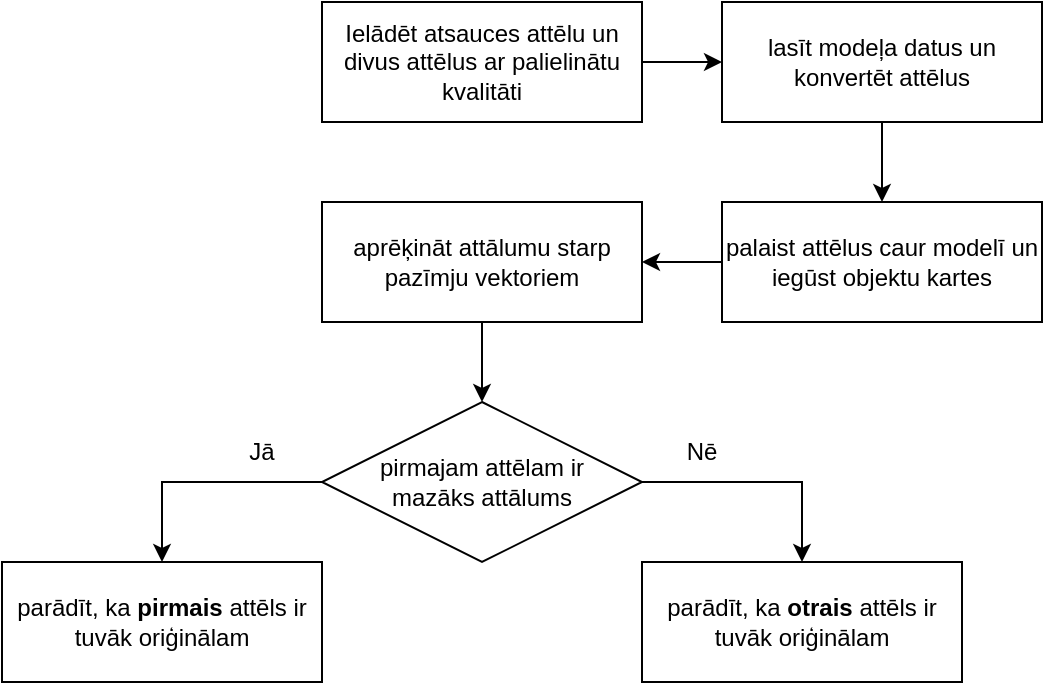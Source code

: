 <mxfile version="21.2.1" type="device">
  <diagram name="Page-1" id="V6NnG6JSAPqMCgrBSv0S">
    <mxGraphModel dx="660" dy="948" grid="1" gridSize="10" guides="1" tooltips="1" connect="1" arrows="1" fold="1" page="1" pageScale="1" pageWidth="850" pageHeight="1100" math="0" shadow="0">
      <root>
        <mxCell id="0" />
        <mxCell id="1" parent="0" />
        <mxCell id="6-HuteZujA5nTzYitCQp-4" value="Ielādēt atsauces attēlu un divus attēlus ar palielinātu kvalitāti" style="rounded=0;whiteSpace=wrap;html=1;" parent="1" vertex="1">
          <mxGeometry x="360" y="100" width="160" height="60" as="geometry" />
        </mxCell>
        <mxCell id="HjzhRC1Lx77mMaztNlXU-25" value="lasīt modeļa datus un konvertēt attēlus" style="rounded=0;whiteSpace=wrap;html=1;" vertex="1" parent="1">
          <mxGeometry x="560" y="100" width="160" height="60" as="geometry" />
        </mxCell>
        <mxCell id="HjzhRC1Lx77mMaztNlXU-26" value="palaist attēlus caur modelī un iegūst objektu kartes" style="rounded=0;whiteSpace=wrap;html=1;" vertex="1" parent="1">
          <mxGeometry x="560" y="200" width="160" height="60" as="geometry" />
        </mxCell>
        <mxCell id="HjzhRC1Lx77mMaztNlXU-27" value="aprēķināt attālumu starp pazīmju vektoriem" style="rounded=0;whiteSpace=wrap;html=1;" vertex="1" parent="1">
          <mxGeometry x="360" y="200" width="160" height="60" as="geometry" />
        </mxCell>
        <mxCell id="HjzhRC1Lx77mMaztNlXU-28" value="pirmajam attēlam ir &lt;br&gt;mazāks attālums" style="rhombus;whiteSpace=wrap;html=1;" vertex="1" parent="1">
          <mxGeometry x="360" y="300" width="160" height="80" as="geometry" />
        </mxCell>
        <mxCell id="HjzhRC1Lx77mMaztNlXU-29" value="" style="endArrow=classic;html=1;rounded=0;exitX=1;exitY=0.5;exitDx=0;exitDy=0;entryX=0;entryY=0.5;entryDx=0;entryDy=0;" edge="1" parent="1" source="6-HuteZujA5nTzYitCQp-4" target="HjzhRC1Lx77mMaztNlXU-25">
          <mxGeometry width="50" height="50" relative="1" as="geometry">
            <mxPoint x="570" y="230" as="sourcePoint" />
            <mxPoint x="620" y="180" as="targetPoint" />
          </mxGeometry>
        </mxCell>
        <mxCell id="HjzhRC1Lx77mMaztNlXU-30" value="" style="endArrow=classic;html=1;rounded=0;exitX=0.5;exitY=1;exitDx=0;exitDy=0;entryX=0.5;entryY=0;entryDx=0;entryDy=0;" edge="1" parent="1" source="HjzhRC1Lx77mMaztNlXU-25" target="HjzhRC1Lx77mMaztNlXU-26">
          <mxGeometry width="50" height="50" relative="1" as="geometry">
            <mxPoint x="480" y="280" as="sourcePoint" />
            <mxPoint x="530" y="230" as="targetPoint" />
          </mxGeometry>
        </mxCell>
        <mxCell id="HjzhRC1Lx77mMaztNlXU-31" value="" style="endArrow=classic;html=1;rounded=0;entryX=1;entryY=0.5;entryDx=0;entryDy=0;exitX=0;exitY=0.5;exitDx=0;exitDy=0;" edge="1" parent="1" source="HjzhRC1Lx77mMaztNlXU-26" target="HjzhRC1Lx77mMaztNlXU-27">
          <mxGeometry width="50" height="50" relative="1" as="geometry">
            <mxPoint x="610" y="390" as="sourcePoint" />
            <mxPoint x="660" y="340" as="targetPoint" />
          </mxGeometry>
        </mxCell>
        <mxCell id="HjzhRC1Lx77mMaztNlXU-32" value="" style="endArrow=classic;html=1;rounded=0;exitX=0.5;exitY=1;exitDx=0;exitDy=0;entryX=0.5;entryY=0;entryDx=0;entryDy=0;" edge="1" parent="1" source="HjzhRC1Lx77mMaztNlXU-27" target="HjzhRC1Lx77mMaztNlXU-28">
          <mxGeometry width="50" height="50" relative="1" as="geometry">
            <mxPoint x="610" y="400" as="sourcePoint" />
            <mxPoint x="660" y="350" as="targetPoint" />
          </mxGeometry>
        </mxCell>
        <mxCell id="HjzhRC1Lx77mMaztNlXU-33" value="parādīt, ka &lt;b&gt;pirmais &lt;/b&gt;attēls ir tuvāk oriģinālam" style="rounded=0;whiteSpace=wrap;html=1;" vertex="1" parent="1">
          <mxGeometry x="200" y="380" width="160" height="60" as="geometry" />
        </mxCell>
        <mxCell id="HjzhRC1Lx77mMaztNlXU-34" value="parādīt, ka &lt;b&gt;otrais &lt;/b&gt;attēls ir tuvāk oriģinālam" style="rounded=0;whiteSpace=wrap;html=1;" vertex="1" parent="1">
          <mxGeometry x="520" y="380" width="160" height="60" as="geometry" />
        </mxCell>
        <mxCell id="HjzhRC1Lx77mMaztNlXU-35" value="" style="endArrow=classic;html=1;rounded=0;exitX=1;exitY=0.5;exitDx=0;exitDy=0;entryX=0.5;entryY=0;entryDx=0;entryDy=0;" edge="1" parent="1" source="HjzhRC1Lx77mMaztNlXU-28" target="HjzhRC1Lx77mMaztNlXU-34">
          <mxGeometry width="50" height="50" relative="1" as="geometry">
            <mxPoint x="600" y="370" as="sourcePoint" />
            <mxPoint x="650" y="320" as="targetPoint" />
            <Array as="points">
              <mxPoint x="600" y="340" />
            </Array>
          </mxGeometry>
        </mxCell>
        <mxCell id="HjzhRC1Lx77mMaztNlXU-36" value="" style="endArrow=classic;html=1;rounded=0;exitX=0;exitY=0.5;exitDx=0;exitDy=0;entryX=0.5;entryY=0;entryDx=0;entryDy=0;" edge="1" parent="1" source="HjzhRC1Lx77mMaztNlXU-28" target="HjzhRC1Lx77mMaztNlXU-33">
          <mxGeometry width="50" height="50" relative="1" as="geometry">
            <mxPoint x="290" y="330" as="sourcePoint" />
            <mxPoint x="340" y="280" as="targetPoint" />
            <Array as="points">
              <mxPoint x="280" y="340" />
            </Array>
          </mxGeometry>
        </mxCell>
        <mxCell id="HjzhRC1Lx77mMaztNlXU-37" value="Jā" style="text;html=1;strokeColor=none;fillColor=none;align=center;verticalAlign=middle;whiteSpace=wrap;rounded=0;" vertex="1" parent="1">
          <mxGeometry x="300" y="310" width="60" height="30" as="geometry" />
        </mxCell>
        <mxCell id="HjzhRC1Lx77mMaztNlXU-38" value="Nē" style="text;html=1;strokeColor=none;fillColor=none;align=center;verticalAlign=middle;whiteSpace=wrap;rounded=0;" vertex="1" parent="1">
          <mxGeometry x="520" y="310" width="60" height="30" as="geometry" />
        </mxCell>
      </root>
    </mxGraphModel>
  </diagram>
</mxfile>
